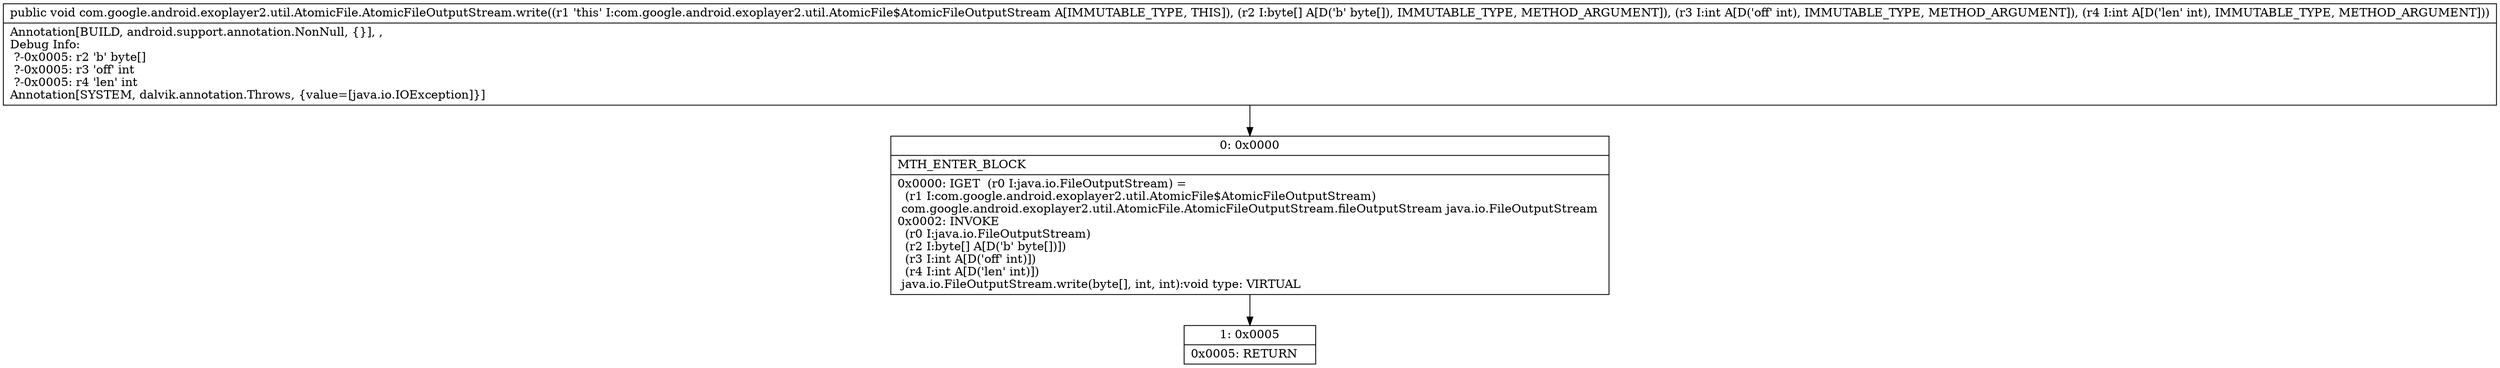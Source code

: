 digraph "CFG forcom.google.android.exoplayer2.util.AtomicFile.AtomicFileOutputStream.write([BII)V" {
Node_0 [shape=record,label="{0\:\ 0x0000|MTH_ENTER_BLOCK\l|0x0000: IGET  (r0 I:java.io.FileOutputStream) = \l  (r1 I:com.google.android.exoplayer2.util.AtomicFile$AtomicFileOutputStream)\l com.google.android.exoplayer2.util.AtomicFile.AtomicFileOutputStream.fileOutputStream java.io.FileOutputStream \l0x0002: INVOKE  \l  (r0 I:java.io.FileOutputStream)\l  (r2 I:byte[] A[D('b' byte[])])\l  (r3 I:int A[D('off' int)])\l  (r4 I:int A[D('len' int)])\l java.io.FileOutputStream.write(byte[], int, int):void type: VIRTUAL \l}"];
Node_1 [shape=record,label="{1\:\ 0x0005|0x0005: RETURN   \l}"];
MethodNode[shape=record,label="{public void com.google.android.exoplayer2.util.AtomicFile.AtomicFileOutputStream.write((r1 'this' I:com.google.android.exoplayer2.util.AtomicFile$AtomicFileOutputStream A[IMMUTABLE_TYPE, THIS]), (r2 I:byte[] A[D('b' byte[]), IMMUTABLE_TYPE, METHOD_ARGUMENT]), (r3 I:int A[D('off' int), IMMUTABLE_TYPE, METHOD_ARGUMENT]), (r4 I:int A[D('len' int), IMMUTABLE_TYPE, METHOD_ARGUMENT]))  | Annotation[BUILD, android.support.annotation.NonNull, \{\}], , \lDebug Info:\l  ?\-0x0005: r2 'b' byte[]\l  ?\-0x0005: r3 'off' int\l  ?\-0x0005: r4 'len' int\lAnnotation[SYSTEM, dalvik.annotation.Throws, \{value=[java.io.IOException]\}]\l}"];
MethodNode -> Node_0;
Node_0 -> Node_1;
}

